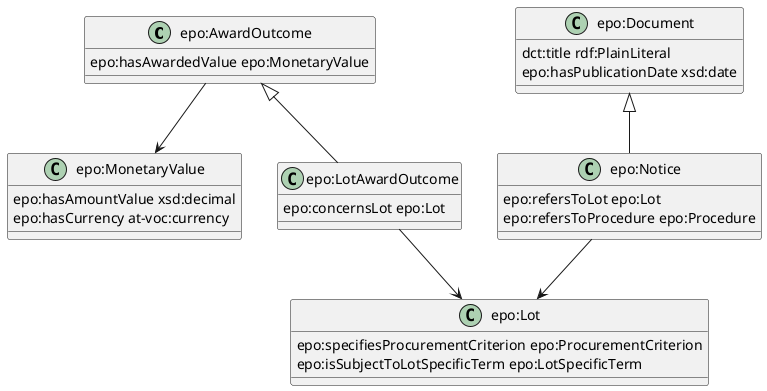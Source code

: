 
@startuml
class "epo:AwardOutcome" {
  epo:hasAwardedValue epo:MonetaryValue
}

class "epo:MonetaryValue" {
  epo:hasAmountValue xsd:decimal
  epo:hasCurrency at-voc:currency
}

class "epo:Document" {
  dct:title rdf:PlainLiteral
  epo:hasPublicationDate xsd:date
}

class "epo:Notice" {
  epo:refersToLot epo:Lot
  epo:refersToProcedure epo:Procedure
}

class "epo:Lot" {
    epo:specifiesProcurementCriterion epo:ProcurementCriterion
  epo:isSubjectToLotSpecificTerm epo:LotSpecificTerm
}

class "epo:LotAwardOutcome" {
  epo:concernsLot epo:Lot
}

"epo:AwardOutcome" <|-- "epo:LotAwardOutcome"
"epo:Document" <|-- "epo:Notice"
"epo:Notice" --> "epo:Lot"
"epo:LotAwardOutcome" --> "epo:Lot"
"epo:AwardOutcome" --> "epo:MonetaryValue"
@enduml
